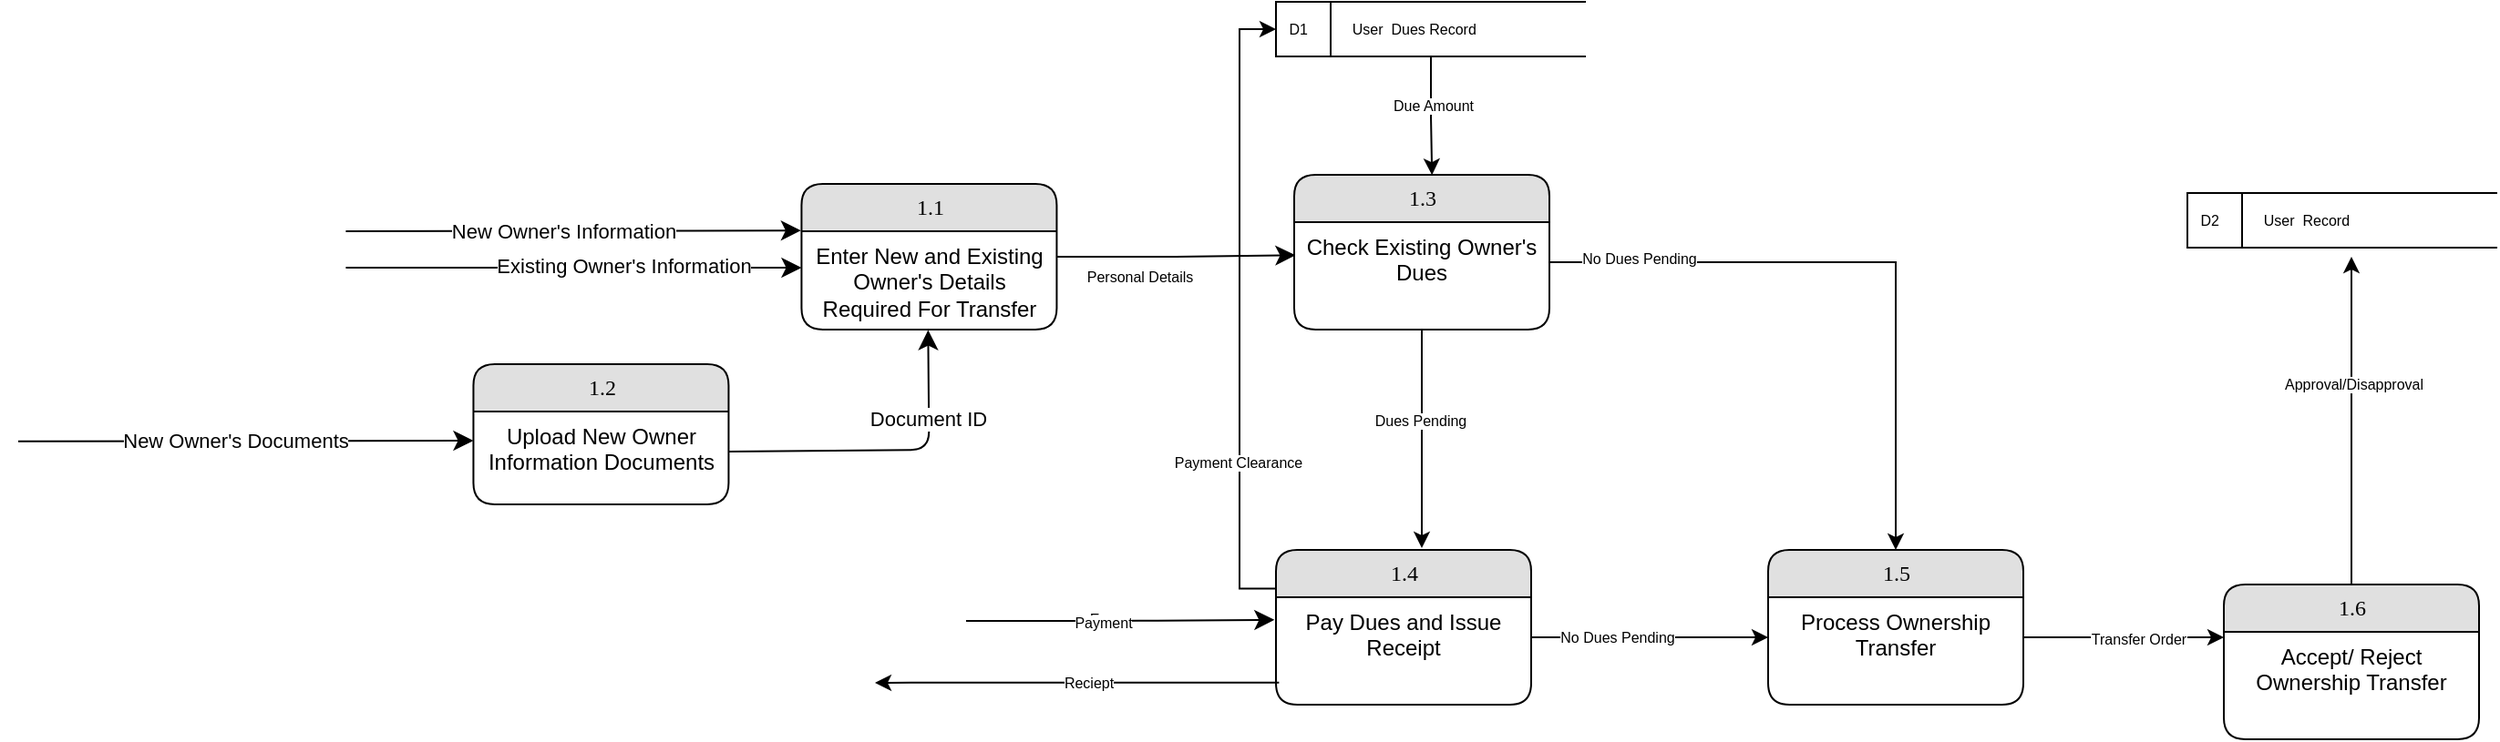 <mxfile version="20.2.3" type="device"><diagram name="Page-1" id="52a04d89-c75d-2922-d76d-85b35f80e030"><mxGraphModel dx="2253" dy="608" grid="1" gridSize="10" guides="1" tooltips="1" connect="1" arrows="1" fold="1" page="1" pageScale="1" pageWidth="1100" pageHeight="850" background="none" math="0" shadow="0"><root><mxCell id="0"/><mxCell id="1" parent="0"/><mxCell id="1fdf3b25b50cf41e-27" style="edgeStyle=none;html=1;labelBackgroundColor=none;startFill=0;startSize=8;endFill=1;endSize=8;fontFamily=Verdana;fontSize=12;entryX=-0.002;entryY=0.32;entryDx=0;entryDy=0;entryPerimeter=0;" parent="1" target="1fdf3b25b50cf41e-1" edge="1"><mxGeometry relative="1" as="geometry"><mxPoint x="-900.28" y="136" as="sourcePoint"/></mxGeometry></mxCell><mxCell id="o5MU1ZvHMuOBfrmva0su-2" value="New Owner's Information" style="edgeLabel;html=1;align=center;verticalAlign=middle;resizable=0;points=[];" vertex="1" connectable="0" parent="1fdf3b25b50cf41e-27"><mxGeometry x="-0.048" relative="1" as="geometry"><mxPoint as="offset"/></mxGeometry></mxCell><mxCell id="1fdf3b25b50cf41e-38" style="edgeStyle=orthogonalEdgeStyle;html=1;labelBackgroundColor=none;startFill=0;startSize=8;endFill=1;endSize=8;fontFamily=Verdana;fontSize=12;entryX=0.005;entryY=0.413;entryDx=0;entryDy=0;entryPerimeter=0;" parent="1" source="1fdf3b25b50cf41e-1" target="1fdf3b25b50cf41e-12" edge="1"><mxGeometry relative="1" as="geometry"><Array as="points"/></mxGeometry></mxCell><mxCell id="1fdf3b25b50cf41e-1" value="1.1" style="swimlane;html=1;fontStyle=0;childLayout=stackLayout;horizontal=1;startSize=26;fillColor=#e0e0e0;horizontalStack=0;resizeParent=1;resizeLast=0;collapsible=1;marginBottom=0;swimlaneFillColor=#ffffff;align=center;rounded=1;shadow=0;comic=0;labelBackgroundColor=none;strokeWidth=1;fontFamily=Verdana;fontSize=12" parent="1" vertex="1"><mxGeometry x="-650.28" y="110" width="140" height="80" as="geometry"/></mxCell><mxCell id="1fdf3b25b50cf41e-2" value="Enter New and Existing Owner's Details Required For Transfer" style="text;html=1;strokeColor=none;fillColor=none;spacingLeft=4;spacingRight=4;whiteSpace=wrap;overflow=hidden;rotatable=0;points=[[0,0.5],[1,0.5]];portConstraint=eastwest;align=center;" parent="1fdf3b25b50cf41e-1" vertex="1"><mxGeometry y="26" width="140" height="54" as="geometry"/></mxCell><mxCell id="1fdf3b25b50cf41e-40" style="edgeStyle=none;html=1;labelBackgroundColor=none;startFill=0;startSize=8;endFill=1;endSize=8;fontFamily=Verdana;fontSize=12;entryX=0.496;entryY=1.005;entryDx=0;entryDy=0;entryPerimeter=0;exitX=1;exitY=0.5;exitDx=0;exitDy=0;" parent="1" source="1fdf3b25b50cf41e-10" target="1fdf3b25b50cf41e-2" edge="1"><mxGeometry relative="1" as="geometry"><mxPoint x="-580.28" y="246" as="targetPoint"/><Array as="points"><mxPoint x="-580.28" y="256"/></Array></mxGeometry></mxCell><mxCell id="o5MU1ZvHMuOBfrmva0su-7" value="Document ID" style="edgeLabel;html=1;align=center;verticalAlign=middle;resizable=0;points=[];" vertex="1" connectable="0" parent="1fdf3b25b50cf41e-40"><mxGeometry x="0.444" y="1" relative="1" as="geometry"><mxPoint as="offset"/></mxGeometry></mxCell><mxCell id="1fdf3b25b50cf41e-9" value="1.2" style="swimlane;html=1;fontStyle=0;childLayout=stackLayout;horizontal=1;startSize=26;fillColor=#e0e0e0;horizontalStack=0;resizeParent=1;resizeLast=0;collapsible=1;marginBottom=0;swimlaneFillColor=#ffffff;align=center;rounded=1;shadow=0;comic=0;labelBackgroundColor=none;strokeWidth=1;fontFamily=Verdana;fontSize=12" parent="1" vertex="1"><mxGeometry x="-830.28" y="209" width="140" height="77" as="geometry"/></mxCell><mxCell id="1fdf3b25b50cf41e-10" value="Upload New Owner Information Documents" style="text;html=1;strokeColor=none;fillColor=none;spacingLeft=4;spacingRight=4;whiteSpace=wrap;overflow=hidden;rotatable=0;points=[[0,0.5],[1,0.5]];portConstraint=eastwest;align=center;" parent="1fdf3b25b50cf41e-9" vertex="1"><mxGeometry y="26" width="140" height="44" as="geometry"/></mxCell><mxCell id="o5MU1ZvHMuOBfrmva0su-11" style="edgeStyle=orthogonalEdgeStyle;rounded=0;orthogonalLoop=1;jettySize=auto;html=1;exitX=0.5;exitY=1;exitDx=0;exitDy=0;fontSize=8;" edge="1" parent="1" source="1fdf3b25b50cf41e-11"><mxGeometry relative="1" as="geometry"><mxPoint x="-310" y="310" as="targetPoint"/></mxGeometry></mxCell><mxCell id="o5MU1ZvHMuOBfrmva0su-12" value="Dues Pending" style="edgeLabel;html=1;align=center;verticalAlign=middle;resizable=0;points=[];fontSize=8;" vertex="1" connectable="0" parent="o5MU1ZvHMuOBfrmva0su-11"><mxGeometry x="-0.179" y="-1" relative="1" as="geometry"><mxPoint as="offset"/></mxGeometry></mxCell><mxCell id="1fdf3b25b50cf41e-11" value="1.3" style="swimlane;html=1;fontStyle=0;childLayout=stackLayout;horizontal=1;startSize=26;fillColor=#e0e0e0;horizontalStack=0;resizeParent=1;resizeLast=0;collapsible=1;marginBottom=0;swimlaneFillColor=#ffffff;align=center;rounded=1;shadow=0;comic=0;labelBackgroundColor=none;strokeWidth=1;fontFamily=Verdana;fontSize=12" parent="1" vertex="1"><mxGeometry x="-380" y="105" width="140" height="85" as="geometry"/></mxCell><mxCell id="1fdf3b25b50cf41e-12" value="Check Existing Owner's Dues" style="text;html=1;strokeColor=none;fillColor=none;spacingLeft=4;spacingRight=4;whiteSpace=wrap;overflow=hidden;rotatable=0;points=[[0,0.5],[1,0.5]];portConstraint=eastwest;align=center;" parent="1fdf3b25b50cf41e-11" vertex="1"><mxGeometry y="26" width="140" height="44" as="geometry"/></mxCell><mxCell id="o5MU1ZvHMuOBfrmva0su-1" style="edgeStyle=none;html=1;labelBackgroundColor=none;startFill=0;startSize=8;endFill=1;endSize=8;fontFamily=Verdana;fontSize=12;" edge="1" parent="1"><mxGeometry relative="1" as="geometry"><mxPoint x="-900.28" y="156" as="sourcePoint"/><mxPoint x="-650.28" y="156.0" as="targetPoint"/></mxGeometry></mxCell><mxCell id="o5MU1ZvHMuOBfrmva0su-4" value="Existing Owner's Information" style="edgeLabel;html=1;align=center;verticalAlign=middle;resizable=0;points=[];" vertex="1" connectable="0" parent="o5MU1ZvHMuOBfrmva0su-1"><mxGeometry x="0.214" y="1" relative="1" as="geometry"><mxPoint as="offset"/></mxGeometry></mxCell><mxCell id="o5MU1ZvHMuOBfrmva0su-5" style="edgeStyle=none;html=1;labelBackgroundColor=none;startFill=0;startSize=8;endFill=1;endSize=8;fontFamily=Verdana;fontSize=12;entryX=-0.002;entryY=0.32;entryDx=0;entryDy=0;entryPerimeter=0;" edge="1" parent="1"><mxGeometry relative="1" as="geometry"><mxPoint x="-1080" y="251.4" as="sourcePoint"/><mxPoint x="-830.28" y="251.0" as="targetPoint"/></mxGeometry></mxCell><mxCell id="o5MU1ZvHMuOBfrmva0su-6" value="New Owner's Documents" style="edgeLabel;html=1;align=center;verticalAlign=middle;resizable=0;points=[];" vertex="1" connectable="0" parent="o5MU1ZvHMuOBfrmva0su-5"><mxGeometry x="-0.048" relative="1" as="geometry"><mxPoint as="offset"/></mxGeometry></mxCell><mxCell id="o5MU1ZvHMuOBfrmva0su-10" value="&lt;font style=&quot;font-size: 8px;&quot;&gt;Personal Details&lt;/font&gt;" style="text;html=1;align=center;verticalAlign=middle;resizable=0;points=[];autosize=1;strokeColor=none;fillColor=none;" vertex="1" parent="1"><mxGeometry x="-505" y="145" width="80" height="30" as="geometry"/></mxCell><mxCell id="o5MU1ZvHMuOBfrmva0su-32" style="edgeStyle=orthogonalEdgeStyle;rounded=0;orthogonalLoop=1;jettySize=auto;html=1;exitX=0;exitY=0.25;exitDx=0;exitDy=0;entryX=0;entryY=0.5;entryDx=0;entryDy=0;fontSize=8;" edge="1" parent="1" source="o5MU1ZvHMuOBfrmva0su-13" target="o5MU1ZvHMuOBfrmva0su-21"><mxGeometry relative="1" as="geometry"/></mxCell><mxCell id="o5MU1ZvHMuOBfrmva0su-33" value="Payment Clearance" style="edgeLabel;html=1;align=center;verticalAlign=middle;resizable=0;points=[];fontSize=8;" vertex="1" connectable="0" parent="o5MU1ZvHMuOBfrmva0su-32"><mxGeometry x="-0.482" y="1" relative="1" as="geometry"><mxPoint as="offset"/></mxGeometry></mxCell><mxCell id="o5MU1ZvHMuOBfrmva0su-13" value="1.4" style="swimlane;html=1;fontStyle=0;childLayout=stackLayout;horizontal=1;startSize=26;fillColor=#e0e0e0;horizontalStack=0;resizeParent=1;resizeLast=0;collapsible=1;marginBottom=0;swimlaneFillColor=#ffffff;align=center;rounded=1;shadow=0;comic=0;labelBackgroundColor=none;strokeWidth=1;fontFamily=Verdana;fontSize=12" vertex="1" parent="1"><mxGeometry x="-390" y="311" width="140" height="85" as="geometry"/></mxCell><mxCell id="o5MU1ZvHMuOBfrmva0su-14" value="Pay Dues and Issue Receipt" style="text;html=1;strokeColor=none;fillColor=none;spacingLeft=4;spacingRight=4;whiteSpace=wrap;overflow=hidden;rotatable=0;points=[[0,0.5],[1,0.5]];portConstraint=eastwest;align=center;" vertex="1" parent="o5MU1ZvHMuOBfrmva0su-13"><mxGeometry y="26" width="140" height="44" as="geometry"/></mxCell><mxCell id="o5MU1ZvHMuOBfrmva0su-17" style="edgeStyle=orthogonalEdgeStyle;html=1;labelBackgroundColor=none;startFill=0;startSize=8;endFill=1;endSize=8;fontFamily=Verdana;fontSize=12;entryX=-0.006;entryY=0.282;entryDx=0;entryDy=0;entryPerimeter=0;" edge="1" parent="1" target="o5MU1ZvHMuOBfrmva0su-14"><mxGeometry relative="1" as="geometry"><Array as="points"><mxPoint x="-475" y="350"/></Array><mxPoint x="-560" y="350" as="sourcePoint"/><mxPoint x="-450" y="350" as="targetPoint"/></mxGeometry></mxCell><mxCell id="o5MU1ZvHMuOBfrmva0su-18" value="E" style="edgeLabel;html=1;align=center;verticalAlign=middle;resizable=0;points=[];fontSize=8;" vertex="1" connectable="0" parent="o5MU1ZvHMuOBfrmva0su-17"><mxGeometry x="-0.171" y="1" relative="1" as="geometry"><mxPoint as="offset"/></mxGeometry></mxCell><mxCell id="o5MU1ZvHMuOBfrmva0su-24" value="Payment" style="edgeLabel;html=1;align=center;verticalAlign=middle;resizable=0;points=[];fontSize=8;" vertex="1" connectable="0" parent="o5MU1ZvHMuOBfrmva0su-17"><mxGeometry x="-0.117" y="-1" relative="1" as="geometry"><mxPoint as="offset"/></mxGeometry></mxCell><mxCell id="o5MU1ZvHMuOBfrmva0su-22" style="edgeStyle=orthogonalEdgeStyle;rounded=0;orthogonalLoop=1;jettySize=auto;html=1;fontSize=8;entryX=0.54;entryY=0.001;entryDx=0;entryDy=0;entryPerimeter=0;" edge="1" parent="1" source="o5MU1ZvHMuOBfrmva0su-21" target="1fdf3b25b50cf41e-11"><mxGeometry relative="1" as="geometry"><mxPoint x="-305" y="100" as="targetPoint"/></mxGeometry></mxCell><mxCell id="o5MU1ZvHMuOBfrmva0su-23" value="Due Amount&lt;br&gt;" style="edgeLabel;html=1;align=center;verticalAlign=middle;resizable=0;points=[];fontSize=8;" vertex="1" connectable="0" parent="o5MU1ZvHMuOBfrmva0su-22"><mxGeometry x="-0.199" y="1" relative="1" as="geometry"><mxPoint as="offset"/></mxGeometry></mxCell><mxCell id="o5MU1ZvHMuOBfrmva0su-21" value="&amp;nbsp;D1&amp;nbsp; &amp;nbsp; &amp;nbsp; &amp;nbsp; &amp;nbsp; &amp;nbsp;User&amp;nbsp; Dues Record" style="html=1;dashed=0;whitespace=wrap;shape=mxgraph.dfd.dataStoreID;align=left;spacingLeft=3;points=[[0,0],[0.5,0],[1,0],[0,0.5],[1,0.5],[0,1],[0.5,1],[1,1]];fontSize=8;" vertex="1" parent="1"><mxGeometry x="-390" y="10" width="170" height="30" as="geometry"/></mxCell><mxCell id="o5MU1ZvHMuOBfrmva0su-25" style="edgeStyle=orthogonalEdgeStyle;rounded=0;orthogonalLoop=1;jettySize=auto;html=1;fontSize=8;exitX=0.012;exitY=1.066;exitDx=0;exitDy=0;exitPerimeter=0;" edge="1" parent="1" source="o5MU1ZvHMuOBfrmva0su-14"><mxGeometry relative="1" as="geometry"><mxPoint x="-610" y="384" as="targetPoint"/><Array as="points"><mxPoint x="-590" y="384"/></Array></mxGeometry></mxCell><mxCell id="o5MU1ZvHMuOBfrmva0su-26" value="Reciept" style="edgeLabel;html=1;align=center;verticalAlign=middle;resizable=0;points=[];fontSize=8;" vertex="1" connectable="0" parent="o5MU1ZvHMuOBfrmva0su-25"><mxGeometry x="-0.052" relative="1" as="geometry"><mxPoint as="offset"/></mxGeometry></mxCell><mxCell id="o5MU1ZvHMuOBfrmva0su-29" value="1.5" style="swimlane;html=1;fontStyle=0;childLayout=stackLayout;horizontal=1;startSize=26;fillColor=#e0e0e0;horizontalStack=0;resizeParent=1;resizeLast=0;collapsible=1;marginBottom=0;swimlaneFillColor=#ffffff;align=center;rounded=1;shadow=0;comic=0;labelBackgroundColor=none;strokeWidth=1;fontFamily=Verdana;fontSize=12" vertex="1" parent="1"><mxGeometry x="-120" y="311" width="140" height="85" as="geometry"/></mxCell><mxCell id="o5MU1ZvHMuOBfrmva0su-30" value="Process Ownership Transfer" style="text;html=1;strokeColor=none;fillColor=none;spacingLeft=4;spacingRight=4;whiteSpace=wrap;overflow=hidden;rotatable=0;points=[[0,0.5],[1,0.5]];portConstraint=eastwest;align=center;" vertex="1" parent="o5MU1ZvHMuOBfrmva0su-29"><mxGeometry y="26" width="140" height="44" as="geometry"/></mxCell><mxCell id="o5MU1ZvHMuOBfrmva0su-34" style="edgeStyle=orthogonalEdgeStyle;rounded=0;orthogonalLoop=1;jettySize=auto;html=1;exitX=1;exitY=0.5;exitDx=0;exitDy=0;entryX=0;entryY=0.5;entryDx=0;entryDy=0;fontSize=8;" edge="1" parent="1" source="o5MU1ZvHMuOBfrmva0su-14" target="o5MU1ZvHMuOBfrmva0su-30"><mxGeometry relative="1" as="geometry"/></mxCell><mxCell id="o5MU1ZvHMuOBfrmva0su-37" value="No Dues Pending" style="edgeLabel;html=1;align=center;verticalAlign=middle;resizable=0;points=[];fontSize=8;" vertex="1" connectable="0" parent="o5MU1ZvHMuOBfrmva0su-34"><mxGeometry x="-0.277" relative="1" as="geometry"><mxPoint as="offset"/></mxGeometry></mxCell><mxCell id="o5MU1ZvHMuOBfrmva0su-35" style="edgeStyle=orthogonalEdgeStyle;rounded=0;orthogonalLoop=1;jettySize=auto;html=1;exitX=1;exitY=0.5;exitDx=0;exitDy=0;entryX=0.5;entryY=0;entryDx=0;entryDy=0;fontSize=8;" edge="1" parent="1" source="1fdf3b25b50cf41e-12" target="o5MU1ZvHMuOBfrmva0su-29"><mxGeometry relative="1" as="geometry"/></mxCell><mxCell id="o5MU1ZvHMuOBfrmva0su-36" value="No Dues Pending" style="edgeLabel;html=1;align=center;verticalAlign=middle;resizable=0;points=[];fontSize=8;" vertex="1" connectable="0" parent="o5MU1ZvHMuOBfrmva0su-35"><mxGeometry x="-0.722" y="2" relative="1" as="geometry"><mxPoint as="offset"/></mxGeometry></mxCell><mxCell id="o5MU1ZvHMuOBfrmva0su-38" style="edgeStyle=orthogonalEdgeStyle;rounded=0;orthogonalLoop=1;jettySize=auto;html=1;exitX=1;exitY=0.5;exitDx=0;exitDy=0;fontSize=8;" edge="1" parent="1" source="o5MU1ZvHMuOBfrmva0su-30"><mxGeometry relative="1" as="geometry"><mxPoint x="130" y="359" as="targetPoint"/></mxGeometry></mxCell><mxCell id="o5MU1ZvHMuOBfrmva0su-39" value="Transfer Order" style="edgeLabel;html=1;align=center;verticalAlign=middle;resizable=0;points=[];fontSize=8;" vertex="1" connectable="0" parent="o5MU1ZvHMuOBfrmva0su-38"><mxGeometry x="0.139" relative="1" as="geometry"><mxPoint as="offset"/></mxGeometry></mxCell><mxCell id="o5MU1ZvHMuOBfrmva0su-42" style="edgeStyle=orthogonalEdgeStyle;rounded=0;orthogonalLoop=1;jettySize=auto;html=1;exitX=0.5;exitY=0;exitDx=0;exitDy=0;fontSize=8;" edge="1" parent="1" source="o5MU1ZvHMuOBfrmva0su-40"><mxGeometry relative="1" as="geometry"><mxPoint x="200" y="150" as="targetPoint"/></mxGeometry></mxCell><mxCell id="o5MU1ZvHMuOBfrmva0su-44" value="Approval/Disapproval" style="edgeLabel;html=1;align=center;verticalAlign=middle;resizable=0;points=[];fontSize=8;" vertex="1" connectable="0" parent="o5MU1ZvHMuOBfrmva0su-42"><mxGeometry x="0.23" relative="1" as="geometry"><mxPoint as="offset"/></mxGeometry></mxCell><mxCell id="o5MU1ZvHMuOBfrmva0su-40" value="1.6" style="swimlane;html=1;fontStyle=0;childLayout=stackLayout;horizontal=1;startSize=26;fillColor=#e0e0e0;horizontalStack=0;resizeParent=1;resizeLast=0;collapsible=1;marginBottom=0;swimlaneFillColor=#ffffff;align=center;rounded=1;shadow=0;comic=0;labelBackgroundColor=none;strokeWidth=1;fontFamily=Verdana;fontSize=12" vertex="1" parent="1"><mxGeometry x="130" y="330" width="140" height="85" as="geometry"/></mxCell><mxCell id="o5MU1ZvHMuOBfrmva0su-41" value="Accept/ Reject Ownership Transfer" style="text;html=1;strokeColor=none;fillColor=none;spacingLeft=4;spacingRight=4;whiteSpace=wrap;overflow=hidden;rotatable=0;points=[[0,0.5],[1,0.5]];portConstraint=eastwest;align=center;" vertex="1" parent="o5MU1ZvHMuOBfrmva0su-40"><mxGeometry y="26" width="140" height="44" as="geometry"/></mxCell><mxCell id="o5MU1ZvHMuOBfrmva0su-43" value="&amp;nbsp;D2&amp;nbsp; &amp;nbsp; &amp;nbsp; &amp;nbsp; &amp;nbsp; &amp;nbsp;User&amp;nbsp; Record" style="html=1;dashed=0;whitespace=wrap;shape=mxgraph.dfd.dataStoreID;align=left;spacingLeft=3;points=[[0,0],[0.5,0],[1,0],[0,0.5],[1,0.5],[0,1],[0.5,1],[1,1]];fontSize=8;" vertex="1" parent="1"><mxGeometry x="110" y="115" width="170" height="30" as="geometry"/></mxCell></root></mxGraphModel></diagram></mxfile>